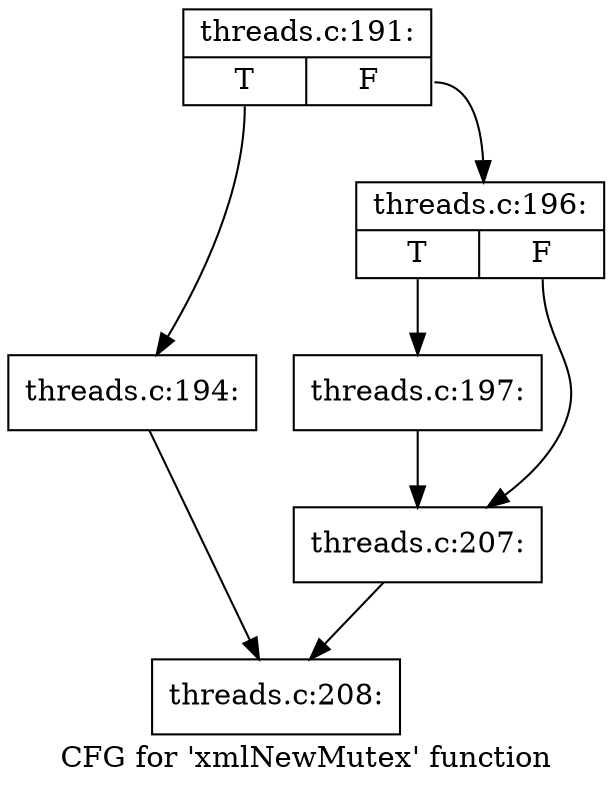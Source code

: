 digraph "CFG for 'xmlNewMutex' function" {
	label="CFG for 'xmlNewMutex' function";

	Node0x47019c0 [shape=record,label="{threads.c:191:|{<s0>T|<s1>F}}"];
	Node0x47019c0:s0 -> Node0x4708150;
	Node0x47019c0:s1 -> Node0x47081a0;
	Node0x4708150 [shape=record,label="{threads.c:194:}"];
	Node0x4708150 -> Node0x4702500;
	Node0x47081a0 [shape=record,label="{threads.c:196:|{<s0>T|<s1>F}}"];
	Node0x47081a0:s0 -> Node0x4708a40;
	Node0x47081a0:s1 -> Node0x4709160;
	Node0x4708a40 [shape=record,label="{threads.c:197:}"];
	Node0x4708a40 -> Node0x4709160;
	Node0x4709160 [shape=record,label="{threads.c:207:}"];
	Node0x4709160 -> Node0x4702500;
	Node0x4702500 [shape=record,label="{threads.c:208:}"];
}
